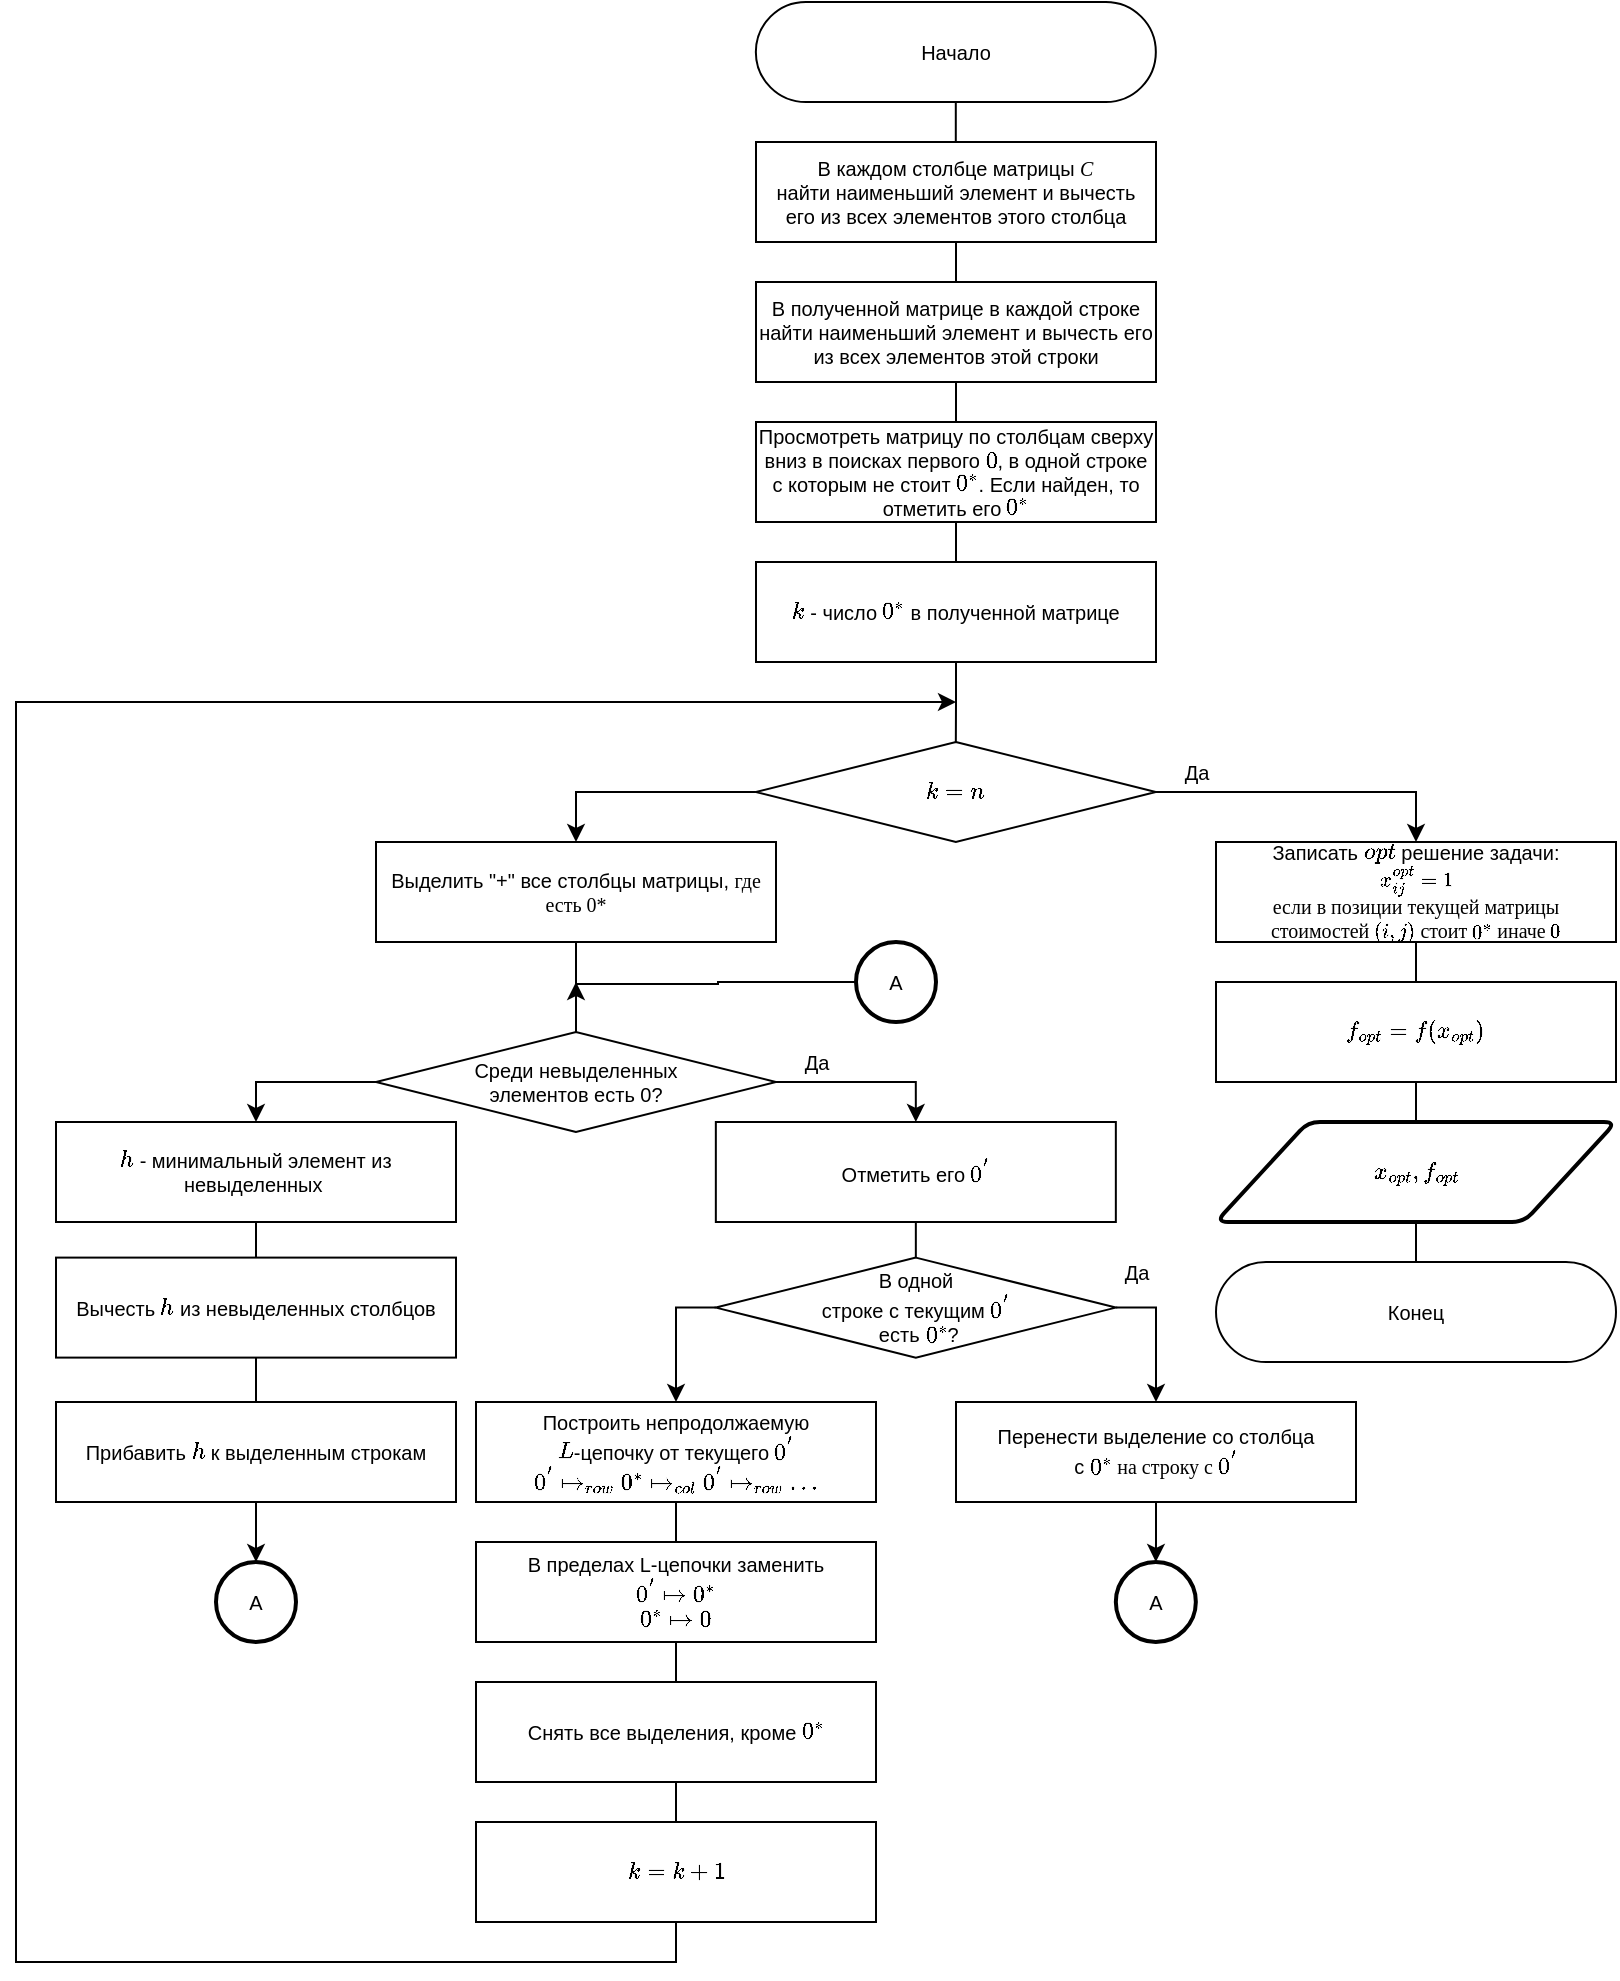 <mxfile version="21.3.5" type="device">
  <diagram name="Page 2" id="0">
    <mxGraphModel dx="1196" dy="625" grid="1" gridSize="10" guides="1" tooltips="1" connect="1" arrows="1" fold="1" page="1" pageScale="1" pageWidth="827" pageHeight="1169" math="1" shadow="0">
      <root>
        <mxCell id="0" />
        <mxCell id="1" parent="0" />
        <mxCell id="s7xE1_Ra3MrSERXKoCT5-127" style="edgeStyle=orthogonalEdgeStyle;rounded=0;orthogonalLoop=1;jettySize=auto;html=1;exitX=1;exitY=0.5;exitDx=0;exitDy=0;exitPerimeter=0;entryX=0.5;entryY=0;entryDx=0;entryDy=0;" parent="1" source="8" target="s7xE1_Ra3MrSERXKoCT5-117" edge="1">
          <mxGeometry relative="1" as="geometry">
            <Array as="points">
              <mxPoint x="140" y="560" />
            </Array>
          </mxGeometry>
        </mxCell>
        <mxCell id="s7xE1_Ra3MrSERXKoCT5-128" style="edgeStyle=orthogonalEdgeStyle;rounded=0;orthogonalLoop=1;jettySize=auto;html=1;entryX=0.5;entryY=0;entryDx=0;entryDy=0;" parent="1" source="8" target="s7xE1_Ra3MrSERXKoCT5-89" edge="1">
          <mxGeometry relative="1" as="geometry">
            <Array as="points">
              <mxPoint x="470" y="560" />
            </Array>
          </mxGeometry>
        </mxCell>
        <mxCell id="8" value="Среди невыделенных&#xa;элементов есть 0?" style="graphMlID=n6;gradientDirection=east;shape=mxgraph.flowchart.decision;strokeWidth=1.0;fontSize=10;direction=west;" parent="1" vertex="1">
          <mxGeometry x="200" y="535" width="200" height="50" as="geometry" />
        </mxCell>
        <mxCell id="s7xE1_Ra3MrSERXKoCT5-95" style="edgeStyle=orthogonalEdgeStyle;rounded=0;orthogonalLoop=1;jettySize=auto;html=1;entryX=0.5;entryY=0;entryDx=0;entryDy=0;exitX=1;exitY=0.5;exitDx=0;exitDy=0;fontSize=10;" parent="1" source="s7xE1_Ra3MrSERXKoCT5-109" target="s7xE1_Ra3MrSERXKoCT5-94" edge="1">
          <mxGeometry relative="1" as="geometry">
            <mxPoint x="579.92" y="735" as="sourcePoint" />
            <Array as="points">
              <mxPoint x="590" y="673" />
            </Array>
          </mxGeometry>
        </mxCell>
        <mxCell id="s7xE1_Ra3MrSERXKoCT5-107" style="edgeStyle=orthogonalEdgeStyle;rounded=0;orthogonalLoop=1;jettySize=auto;html=1;entryX=0.5;entryY=0;entryDx=0;entryDy=0;exitX=0;exitY=0.5;exitDx=0;exitDy=0;fontSize=10;" parent="1" source="s7xE1_Ra3MrSERXKoCT5-109" target="s7xE1_Ra3MrSERXKoCT5-106" edge="1">
          <mxGeometry relative="1" as="geometry">
            <mxPoint x="369.92" y="735" as="sourcePoint" />
            <Array as="points">
              <mxPoint x="350" y="673" />
            </Array>
          </mxGeometry>
        </mxCell>
        <mxCell id="s7xE1_Ra3MrSERXKoCT5-64" style="edgeStyle=orthogonalEdgeStyle;rounded=0;orthogonalLoop=1;jettySize=auto;html=1;entryX=0.5;entryY=0;entryDx=0;entryDy=0;endArrow=none;endFill=0;fontSize=10;" parent="1" source="s7xE1_Ra3MrSERXKoCT5-54" target="s7xE1_Ra3MrSERXKoCT5-63" edge="1">
          <mxGeometry relative="1" as="geometry" />
        </mxCell>
        <mxCell id="s7xE1_Ra3MrSERXKoCT5-54" value="Начало" style="rounded=1;whiteSpace=wrap;html=1;arcSize=50;fontSize=10;" parent="1" vertex="1">
          <mxGeometry x="389.92" y="20" width="200" height="50" as="geometry" />
        </mxCell>
        <mxCell id="s7xE1_Ra3MrSERXKoCT5-60" value="Да" style="text;html=1;align=center;verticalAlign=middle;resizable=0;points=[];autosize=1;strokeColor=none;fillColor=none;fontSize=10;" parent="1" vertex="1">
          <mxGeometry x="589.92" y="390" width="40" height="30" as="geometry" />
        </mxCell>
        <mxCell id="s7xE1_Ra3MrSERXKoCT5-67" style="edgeStyle=orthogonalEdgeStyle;rounded=0;orthogonalLoop=1;jettySize=auto;html=1;entryX=0.5;entryY=0;entryDx=0;entryDy=0;endArrow=none;endFill=0;fontSize=10;" parent="1" source="s7xE1_Ra3MrSERXKoCT5-63" target="s7xE1_Ra3MrSERXKoCT5-66" edge="1">
          <mxGeometry relative="1" as="geometry" />
        </mxCell>
        <mxCell id="s7xE1_Ra3MrSERXKoCT5-63" value="&lt;div style=&quot;font-size: 10px;&quot;&gt;В каждом столбце матрицы \(С\) найти&amp;nbsp;&lt;span style=&quot;background-color: initial; font-size: 10px;&quot;&gt;наименьший элемент и вычесть его&amp;nbsp;&lt;/span&gt;&lt;span style=&quot;background-color: initial; font-size: 10px;&quot;&gt;из всех элементов этого столбца&lt;/span&gt;&lt;/div&gt;" style="rounded=0;whiteSpace=wrap;html=1;fontSize=10;" parent="1" vertex="1">
          <mxGeometry x="390" y="90" width="200" height="50" as="geometry" />
        </mxCell>
        <mxCell id="s7xE1_Ra3MrSERXKoCT5-70" style="edgeStyle=orthogonalEdgeStyle;rounded=0;orthogonalLoop=1;jettySize=auto;html=1;entryX=0.5;entryY=0;entryDx=0;entryDy=0;endArrow=none;endFill=0;fontSize=10;" parent="1" source="s7xE1_Ra3MrSERXKoCT5-66" target="s7xE1_Ra3MrSERXKoCT5-69" edge="1">
          <mxGeometry relative="1" as="geometry" />
        </mxCell>
        <mxCell id="s7xE1_Ra3MrSERXKoCT5-66" value="&lt;div style=&quot;font-size: 10px;&quot;&gt;В полученной матрице в каждой&amp;nbsp;&lt;span style=&quot;background-color: initial; font-size: 10px;&quot;&gt;строке найти наименьший элемент&amp;nbsp;&lt;/span&gt;&lt;span style=&quot;background-color: initial; font-size: 10px;&quot;&gt;и вычесть его из всех элементов&amp;nbsp;&lt;/span&gt;&lt;span style=&quot;background-color: initial; font-size: 10px;&quot;&gt;этой строки&lt;/span&gt;&lt;/div&gt;" style="rounded=0;whiteSpace=wrap;html=1;fontSize=10;" parent="1" vertex="1">
          <mxGeometry x="390" y="160" width="200" height="50" as="geometry" />
        </mxCell>
        <mxCell id="s7xE1_Ra3MrSERXKoCT5-73" style="edgeStyle=orthogonalEdgeStyle;rounded=0;orthogonalLoop=1;jettySize=auto;html=1;entryX=0.5;entryY=0;entryDx=0;entryDy=0;endArrow=none;endFill=0;fontSize=10;" parent="1" source="s7xE1_Ra3MrSERXKoCT5-69" target="s7xE1_Ra3MrSERXKoCT5-72" edge="1">
          <mxGeometry relative="1" as="geometry" />
        </mxCell>
        <mxCell id="s7xE1_Ra3MrSERXKoCT5-69" value="&lt;div style=&quot;font-size: 10px;&quot;&gt;Просмотреть матрицу по столбцам&amp;nbsp;&lt;span style=&quot;background-color: initial; font-size: 10px;&quot;&gt;сверху вниз в поисках первого \(0\),&amp;nbsp;&lt;/span&gt;&lt;span style=&quot;background-color: initial; font-size: 10px;&quot;&gt;в одной строке с которым не стоит&amp;nbsp;&lt;/span&gt;\(0^{*}\)&lt;span style=&quot;background-color: initial; font-size: 10px;&quot;&gt;. Если найден, то отметить его \(0^{*}\)&lt;/span&gt;&lt;/div&gt;" style="rounded=0;whiteSpace=wrap;html=1;fontSize=10;" parent="1" vertex="1">
          <mxGeometry x="390" y="230" width="200" height="50" as="geometry" />
        </mxCell>
        <mxCell id="s7xE1_Ra3MrSERXKoCT5-130" style="edgeStyle=orthogonalEdgeStyle;rounded=0;orthogonalLoop=1;jettySize=auto;html=1;entryX=0.5;entryY=0;entryDx=0;entryDy=0;endArrow=none;endFill=0;" parent="1" source="s7xE1_Ra3MrSERXKoCT5-72" target="s7xE1_Ra3MrSERXKoCT5-110" edge="1">
          <mxGeometry relative="1" as="geometry" />
        </mxCell>
        <mxCell id="s7xE1_Ra3MrSERXKoCT5-72" value="\(k\) - число \(0^{*}\) в полученной матрице" style="rounded=0;whiteSpace=wrap;html=1;fontSize=10;" parent="1" vertex="1">
          <mxGeometry x="390" y="300" width="200" height="50" as="geometry" />
        </mxCell>
        <mxCell id="s7xE1_Ra3MrSERXKoCT5-77" style="edgeStyle=orthogonalEdgeStyle;rounded=0;orthogonalLoop=1;jettySize=auto;html=1;entryX=0.5;entryY=0;entryDx=0;entryDy=0;endArrow=none;endFill=0;fontSize=10;" parent="1" source="s7xE1_Ra3MrSERXKoCT5-75" target="s7xE1_Ra3MrSERXKoCT5-76" edge="1">
          <mxGeometry relative="1" as="geometry" />
        </mxCell>
        <mxCell id="s7xE1_Ra3MrSERXKoCT5-75" value="Записать \(opt\) решение задачи:&lt;br style=&quot;border-color: var(--border-color); font-family: dialog; font-size: 10px;&quot;&gt;&lt;span style=&quot;font-family: dialog; font-size: 10px;&quot;&gt;\(x_{ij}^{opt} = 1\)&lt;/span&gt;&lt;br style=&quot;border-color: var(--border-color); font-family: dialog; font-size: 10px;&quot;&gt;&lt;span style=&quot;font-family: dialog; font-size: 10px;&quot;&gt;если в позиции текущей матрицы &lt;br&gt;стоимостей \((i, j)\) стоит \(0^{*}\)&amp;nbsp;&lt;/span&gt;&lt;span style=&quot;font-family: dialog; font-size: 10px;&quot;&gt;иначе \(0\)&lt;/span&gt;" style="rounded=0;whiteSpace=wrap;html=1;fontSize=10;" parent="1" vertex="1">
          <mxGeometry x="620" y="440" width="200" height="50" as="geometry" />
        </mxCell>
        <mxCell id="s7xE1_Ra3MrSERXKoCT5-79" style="edgeStyle=orthogonalEdgeStyle;rounded=0;orthogonalLoop=1;jettySize=auto;html=1;entryX=0.5;entryY=0;entryDx=0;entryDy=0;endArrow=none;endFill=0;fontSize=10;" parent="1" source="s7xE1_Ra3MrSERXKoCT5-76" target="s7xE1_Ra3MrSERXKoCT5-78" edge="1">
          <mxGeometry relative="1" as="geometry" />
        </mxCell>
        <mxCell id="s7xE1_Ra3MrSERXKoCT5-76" value="\(f_{opt} = f(x_{opt})\)" style="rounded=0;whiteSpace=wrap;html=1;fontSize=10;" parent="1" vertex="1">
          <mxGeometry x="620" y="510" width="200" height="50" as="geometry" />
        </mxCell>
        <mxCell id="s7xE1_Ra3MrSERXKoCT5-81" style="edgeStyle=orthogonalEdgeStyle;rounded=0;orthogonalLoop=1;jettySize=auto;html=1;entryX=0.5;entryY=0;entryDx=0;entryDy=0;endArrow=none;endFill=0;fontSize=10;" parent="1" source="s7xE1_Ra3MrSERXKoCT5-78" target="s7xE1_Ra3MrSERXKoCT5-80" edge="1">
          <mxGeometry relative="1" as="geometry" />
        </mxCell>
        <mxCell id="s7xE1_Ra3MrSERXKoCT5-78" value="\(x_{opt}, f_{opt}\)" style="shape=parallelogram;html=1;strokeWidth=2;perimeter=parallelogramPerimeter;whiteSpace=wrap;rounded=1;arcSize=12;size=0.23;fontSize=10;" parent="1" vertex="1">
          <mxGeometry x="620" y="580" width="200" height="50" as="geometry" />
        </mxCell>
        <mxCell id="s7xE1_Ra3MrSERXKoCT5-80" value="Конец" style="rounded=1;whiteSpace=wrap;html=1;arcSize=50;fontSize=10;" parent="1" vertex="1">
          <mxGeometry x="620" y="650" width="200" height="50" as="geometry" />
        </mxCell>
        <mxCell id="s7xE1_Ra3MrSERXKoCT5-82" value="Выделить &quot;+&quot; все столбцы матрицы,&amp;nbsp;&lt;span style=&quot;font-family: dialog; font-size: 10px;&quot;&gt;где есть 0*&lt;/span&gt;" style="rounded=0;whiteSpace=wrap;html=1;fontSize=10;" parent="1" vertex="1">
          <mxGeometry x="200" y="440" width="200" height="50" as="geometry" />
        </mxCell>
        <mxCell id="s7xE1_Ra3MrSERXKoCT5-84" style="edgeStyle=orthogonalEdgeStyle;rounded=0;orthogonalLoop=1;jettySize=auto;html=1;entryX=0.5;entryY=1;entryDx=0;entryDy=0;entryPerimeter=0;endArrow=none;endFill=0;fontSize=10;" parent="1" source="s7xE1_Ra3MrSERXKoCT5-82" target="8" edge="1">
          <mxGeometry relative="1" as="geometry" />
        </mxCell>
        <mxCell id="s7xE1_Ra3MrSERXKoCT5-88" style="edgeStyle=orthogonalEdgeStyle;rounded=0;orthogonalLoop=1;jettySize=auto;html=1;fontSize=10;" parent="1" source="s7xE1_Ra3MrSERXKoCT5-85" edge="1">
          <mxGeometry relative="1" as="geometry">
            <mxPoint x="300" y="510" as="targetPoint" />
            <Array as="points">
              <mxPoint x="371" y="510" />
              <mxPoint x="300" y="511" />
            </Array>
          </mxGeometry>
        </mxCell>
        <mxCell id="s7xE1_Ra3MrSERXKoCT5-85" value="A" style="strokeWidth=2;html=1;shape=mxgraph.flowchart.start_2;whiteSpace=wrap;fontSize=10;" parent="1" vertex="1">
          <mxGeometry x="440" y="490" width="40" height="40" as="geometry" />
        </mxCell>
        <mxCell id="s7xE1_Ra3MrSERXKoCT5-86" value="A" style="strokeWidth=2;html=1;shape=mxgraph.flowchart.start_2;whiteSpace=wrap;fontSize=10;" parent="1" vertex="1">
          <mxGeometry x="569.92" y="800" width="40" height="40" as="geometry" />
        </mxCell>
        <mxCell id="s7xE1_Ra3MrSERXKoCT5-87" value="A" style="strokeWidth=2;html=1;shape=mxgraph.flowchart.start_2;whiteSpace=wrap;fontSize=10;" parent="1" vertex="1">
          <mxGeometry x="120" y="800" width="40" height="40" as="geometry" />
        </mxCell>
        <mxCell id="s7xE1_Ra3MrSERXKoCT5-124" style="edgeStyle=orthogonalEdgeStyle;rounded=0;orthogonalLoop=1;jettySize=auto;html=1;exitX=0.5;exitY=1;exitDx=0;exitDy=0;entryX=0.5;entryY=0;entryDx=0;entryDy=0;endArrow=none;endFill=0;fontSize=10;" parent="1" source="s7xE1_Ra3MrSERXKoCT5-89" target="s7xE1_Ra3MrSERXKoCT5-109" edge="1">
          <mxGeometry relative="1" as="geometry" />
        </mxCell>
        <mxCell id="s7xE1_Ra3MrSERXKoCT5-89" value="Отметить его \(0^{&#39;}\)" style="rounded=0;whiteSpace=wrap;html=1;fontSize=10;" parent="1" vertex="1">
          <mxGeometry x="369.92" y="580" width="200" height="50" as="geometry" />
        </mxCell>
        <mxCell id="s7xE1_Ra3MrSERXKoCT5-93" value="Да" style="text;html=1;align=center;verticalAlign=middle;resizable=0;points=[];autosize=1;strokeColor=none;fillColor=none;fontSize=10;" parent="1" vertex="1">
          <mxGeometry x="400" y="535" width="40" height="30" as="geometry" />
        </mxCell>
        <mxCell id="s7xE1_Ra3MrSERXKoCT5-94" value="Перенести выделение со столбца&lt;br style=&quot;border-color: var(--border-color); font-family: dialog; text-align: left; font-size: 10px;&quot;&gt;с&amp;nbsp;\(0^{*}\)&lt;span style=&quot;font-family: dialog; text-align: left; font-size: 10px;&quot;&gt;&amp;nbsp;на строку с&amp;nbsp;&lt;/span&gt;\(0^{&#39;}\)" style="rounded=0;whiteSpace=wrap;html=1;fontSize=10;" parent="1" vertex="1">
          <mxGeometry x="490" y="720" width="200" height="50" as="geometry" />
        </mxCell>
        <mxCell id="s7xE1_Ra3MrSERXKoCT5-96" value="Да" style="text;html=1;align=center;verticalAlign=middle;resizable=0;points=[];autosize=1;strokeColor=none;fillColor=none;fontSize=10;" parent="1" vertex="1">
          <mxGeometry x="559.92" y="640" width="40" height="30" as="geometry" />
        </mxCell>
        <mxCell id="s7xE1_Ra3MrSERXKoCT5-97" style="edgeStyle=orthogonalEdgeStyle;rounded=0;orthogonalLoop=1;jettySize=auto;html=1;entryX=0.5;entryY=0;entryDx=0;entryDy=0;entryPerimeter=0;fontSize=10;" parent="1" source="s7xE1_Ra3MrSERXKoCT5-94" target="s7xE1_Ra3MrSERXKoCT5-86" edge="1">
          <mxGeometry relative="1" as="geometry" />
        </mxCell>
        <mxCell id="s7xE1_Ra3MrSERXKoCT5-101" style="edgeStyle=orthogonalEdgeStyle;rounded=0;orthogonalLoop=1;jettySize=auto;html=1;exitX=0.5;exitY=1;exitDx=0;exitDy=0;entryX=0.5;entryY=0;entryDx=0;entryDy=0;endArrow=none;endFill=0;fontSize=10;" parent="1" source="s7xE1_Ra3MrSERXKoCT5-106" target="s7xE1_Ra3MrSERXKoCT5-100" edge="1">
          <mxGeometry relative="1" as="geometry">
            <mxPoint x="349.92" y="840" as="sourcePoint" />
          </mxGeometry>
        </mxCell>
        <mxCell id="s7xE1_Ra3MrSERXKoCT5-113" style="edgeStyle=orthogonalEdgeStyle;rounded=0;orthogonalLoop=1;jettySize=auto;html=1;exitX=0.5;exitY=1;exitDx=0;exitDy=0;entryX=0.5;entryY=0;entryDx=0;entryDy=0;endArrow=none;endFill=0;fontSize=10;" parent="1" source="s7xE1_Ra3MrSERXKoCT5-100" target="s7xE1_Ra3MrSERXKoCT5-112" edge="1">
          <mxGeometry relative="1" as="geometry" />
        </mxCell>
        <mxCell id="s7xE1_Ra3MrSERXKoCT5-100" value="В пределах L-цепочки заменить&lt;br style=&quot;border-color: var(--border-color); font-family: dialog; text-align: left; font-size: 10px;&quot;&gt;\( 0^{&#39;} \mapsto 0^{*} \)&lt;br style=&quot;border-color: var(--border-color); font-family: dialog; text-align: left; font-size: 10px;&quot;&gt;\( 0^{*} \mapsto 0 \)" style="rounded=0;whiteSpace=wrap;html=1;fontSize=10;" parent="1" vertex="1">
          <mxGeometry x="250" y="790" width="200" height="50" as="geometry" />
        </mxCell>
        <mxCell id="s7xE1_Ra3MrSERXKoCT5-106" value="Построить непродолжаемую &lt;br style=&quot;font-size: 10px;&quot;&gt;\(L\)-цепочку от текущего \(0^{&#39;}\)&lt;br style=&quot;border-color: var(--border-color); font-family: dialog; text-align: left; font-size: 10px;&quot;&gt;\( 0^{&#39;} \mapsto_{row} 0^{*} \mapsto_{col} 0^{&#39;} \mapsto_{row} \dots \)" style="rounded=0;whiteSpace=wrap;html=1;fontSize=10;" parent="1" vertex="1">
          <mxGeometry x="250" y="720" width="200" height="50" as="geometry" />
        </mxCell>
        <mxCell id="s7xE1_Ra3MrSERXKoCT5-109" value="В одной&lt;br style=&quot;border-color: var(--border-color); padding: 0px; margin: 0px; font-size: 10px;&quot;&gt;&lt;span style=&quot;font-size: 10px;&quot;&gt;строке с текущим \(0^{&#39;}\)&lt;/span&gt;&lt;br style=&quot;border-color: var(--border-color); padding: 0px; margin: 0px; font-size: 10px;&quot;&gt;&lt;span style=&quot;font-size: 10px;&quot;&gt;&amp;nbsp;есть \(0^{*}\)?&lt;/span&gt;" style="rhombus;whiteSpace=wrap;html=1;fontSize=10;" parent="1" vertex="1">
          <mxGeometry x="369.92" y="647.8" width="200" height="50" as="geometry" />
        </mxCell>
        <mxCell id="s7xE1_Ra3MrSERXKoCT5-125" style="edgeStyle=orthogonalEdgeStyle;rounded=0;orthogonalLoop=1;jettySize=auto;html=1;exitX=1;exitY=0.5;exitDx=0;exitDy=0;entryX=0.5;entryY=0;entryDx=0;entryDy=0;" parent="1" source="s7xE1_Ra3MrSERXKoCT5-110" target="s7xE1_Ra3MrSERXKoCT5-75" edge="1">
          <mxGeometry relative="1" as="geometry" />
        </mxCell>
        <mxCell id="s7xE1_Ra3MrSERXKoCT5-126" style="edgeStyle=orthogonalEdgeStyle;rounded=0;orthogonalLoop=1;jettySize=auto;html=1;exitX=0;exitY=0.5;exitDx=0;exitDy=0;entryX=0.5;entryY=0;entryDx=0;entryDy=0;" parent="1" source="s7xE1_Ra3MrSERXKoCT5-110" target="s7xE1_Ra3MrSERXKoCT5-82" edge="1">
          <mxGeometry relative="1" as="geometry" />
        </mxCell>
        <mxCell id="s7xE1_Ra3MrSERXKoCT5-110" value="\( k = n \)" style="rhombus;whiteSpace=wrap;html=1;fontSize=10;" parent="1" vertex="1">
          <mxGeometry x="389.92" y="390" width="200" height="50" as="geometry" />
        </mxCell>
        <mxCell id="s7xE1_Ra3MrSERXKoCT5-115" style="edgeStyle=orthogonalEdgeStyle;rounded=0;orthogonalLoop=1;jettySize=auto;html=1;exitX=0.5;exitY=1;exitDx=0;exitDy=0;entryX=0.5;entryY=0;entryDx=0;entryDy=0;endArrow=none;endFill=0;fontSize=10;" parent="1" source="s7xE1_Ra3MrSERXKoCT5-112" target="s7xE1_Ra3MrSERXKoCT5-114" edge="1">
          <mxGeometry relative="1" as="geometry" />
        </mxCell>
        <mxCell id="s7xE1_Ra3MrSERXKoCT5-112" value="Снять все выделения, кроме \(0^{*}\)" style="rounded=0;whiteSpace=wrap;html=1;fontSize=10;" parent="1" vertex="1">
          <mxGeometry x="250" y="860" width="200" height="50" as="geometry" />
        </mxCell>
        <mxCell id="s7xE1_Ra3MrSERXKoCT5-116" style="edgeStyle=orthogonalEdgeStyle;rounded=0;orthogonalLoop=1;jettySize=auto;html=1;fontSize=10;" parent="1" source="s7xE1_Ra3MrSERXKoCT5-114" edge="1">
          <mxGeometry relative="1" as="geometry">
            <mxPoint x="490" y="370" as="targetPoint" />
            <Array as="points">
              <mxPoint x="350" y="1000" />
              <mxPoint x="20" y="1000" />
              <mxPoint x="20" y="370" />
            </Array>
          </mxGeometry>
        </mxCell>
        <mxCell id="s7xE1_Ra3MrSERXKoCT5-114" value="\(k=k+1\)" style="rounded=0;whiteSpace=wrap;html=1;fontSize=10;" parent="1" vertex="1">
          <mxGeometry x="250.0" y="930" width="200" height="50" as="geometry" />
        </mxCell>
        <mxCell id="s7xE1_Ra3MrSERXKoCT5-120" style="edgeStyle=orthogonalEdgeStyle;rounded=0;orthogonalLoop=1;jettySize=auto;html=1;exitX=0.5;exitY=1;exitDx=0;exitDy=0;entryX=0.5;entryY=0;entryDx=0;entryDy=0;endArrow=none;endFill=0;fontSize=10;" parent="1" source="s7xE1_Ra3MrSERXKoCT5-117" target="s7xE1_Ra3MrSERXKoCT5-119" edge="1">
          <mxGeometry relative="1" as="geometry" />
        </mxCell>
        <mxCell id="s7xE1_Ra3MrSERXKoCT5-117" value="\(h\) - минимальный элемент из невыделенных&amp;nbsp;" style="rounded=0;whiteSpace=wrap;html=1;fontSize=10;" parent="1" vertex="1">
          <mxGeometry x="40" y="580" width="200" height="50" as="geometry" />
        </mxCell>
        <mxCell id="s7xE1_Ra3MrSERXKoCT5-122" style="edgeStyle=orthogonalEdgeStyle;rounded=0;orthogonalLoop=1;jettySize=auto;html=1;entryX=0.5;entryY=0;entryDx=0;entryDy=0;endArrow=none;endFill=0;fontSize=10;" parent="1" source="s7xE1_Ra3MrSERXKoCT5-119" target="s7xE1_Ra3MrSERXKoCT5-121" edge="1">
          <mxGeometry relative="1" as="geometry" />
        </mxCell>
        <mxCell id="s7xE1_Ra3MrSERXKoCT5-119" value="Вычесть \(h\) из невыделенных столбцов" style="rounded=0;whiteSpace=wrap;html=1;fontSize=10;" parent="1" vertex="1">
          <mxGeometry x="40" y="647.8" width="200" height="50" as="geometry" />
        </mxCell>
        <mxCell id="s7xE1_Ra3MrSERXKoCT5-121" value="Прибавить \(h\) к выделенным строкам" style="rounded=0;whiteSpace=wrap;html=1;fontSize=10;" parent="1" vertex="1">
          <mxGeometry x="40" y="720" width="200" height="50" as="geometry" />
        </mxCell>
        <mxCell id="s7xE1_Ra3MrSERXKoCT5-123" style="edgeStyle=orthogonalEdgeStyle;rounded=0;orthogonalLoop=1;jettySize=auto;html=1;entryX=0.5;entryY=0;entryDx=0;entryDy=0;entryPerimeter=0;fontSize=10;" parent="1" source="s7xE1_Ra3MrSERXKoCT5-121" target="s7xE1_Ra3MrSERXKoCT5-87" edge="1">
          <mxGeometry relative="1" as="geometry" />
        </mxCell>
      </root>
    </mxGraphModel>
  </diagram>
</mxfile>
